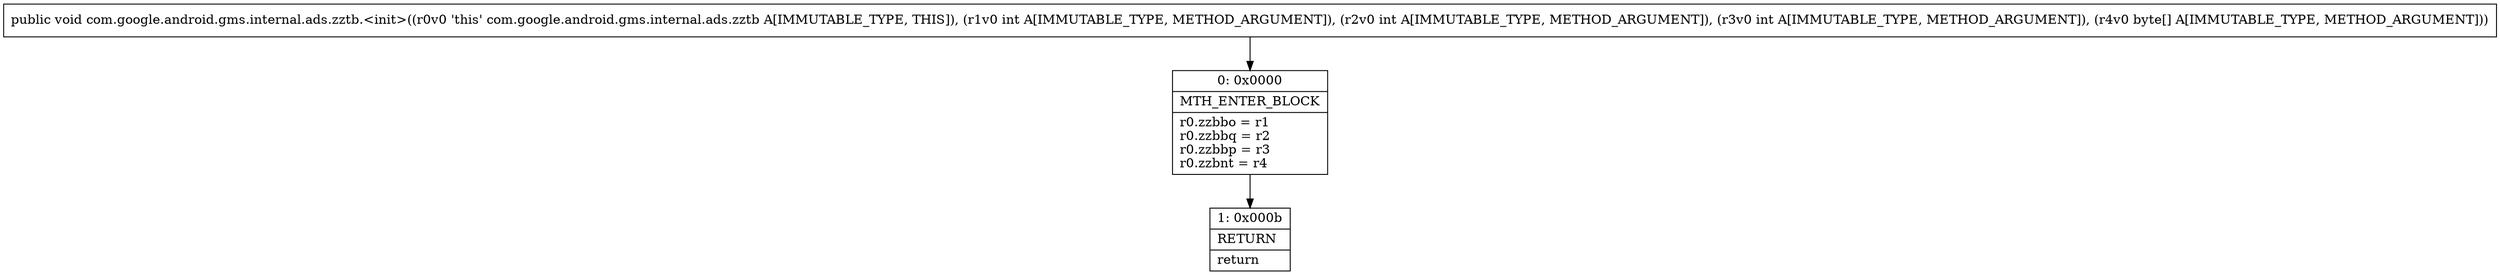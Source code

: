 digraph "CFG forcom.google.android.gms.internal.ads.zztb.\<init\>(III[B)V" {
Node_0 [shape=record,label="{0\:\ 0x0000|MTH_ENTER_BLOCK\l|r0.zzbbo = r1\lr0.zzbbq = r2\lr0.zzbbp = r3\lr0.zzbnt = r4\l}"];
Node_1 [shape=record,label="{1\:\ 0x000b|RETURN\l|return\l}"];
MethodNode[shape=record,label="{public void com.google.android.gms.internal.ads.zztb.\<init\>((r0v0 'this' com.google.android.gms.internal.ads.zztb A[IMMUTABLE_TYPE, THIS]), (r1v0 int A[IMMUTABLE_TYPE, METHOD_ARGUMENT]), (r2v0 int A[IMMUTABLE_TYPE, METHOD_ARGUMENT]), (r3v0 int A[IMMUTABLE_TYPE, METHOD_ARGUMENT]), (r4v0 byte[] A[IMMUTABLE_TYPE, METHOD_ARGUMENT])) }"];
MethodNode -> Node_0;
Node_0 -> Node_1;
}

